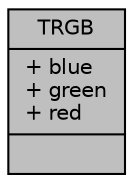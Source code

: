 digraph "TRGB"
{
 // LATEX_PDF_SIZE
  edge [fontname="Helvetica",fontsize="10",labelfontname="Helvetica",labelfontsize="10"];
  node [fontname="Helvetica",fontsize="10",shape=record];
  Node1 [label="{TRGB\n|+ blue\l+ green\l+ red\l|}",height=0.2,width=0.4,color="black", fillcolor="grey75", style="filled", fontcolor="black",tooltip=" "];
}
